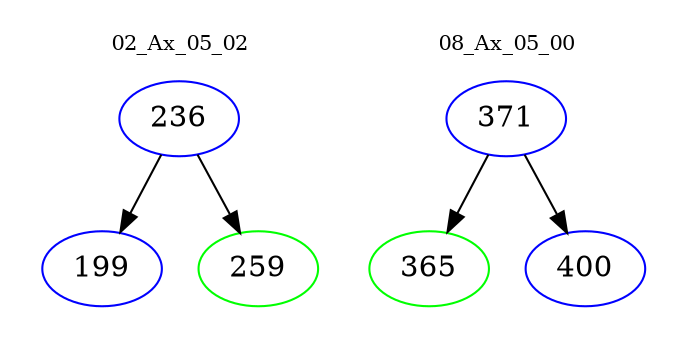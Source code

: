 digraph{
subgraph cluster_0 {
color = white
label = "02_Ax_05_02";
fontsize=10;
T0_236 [label="236", color="blue"]
T0_236 -> T0_199 [color="black"]
T0_199 [label="199", color="blue"]
T0_236 -> T0_259 [color="black"]
T0_259 [label="259", color="green"]
}
subgraph cluster_1 {
color = white
label = "08_Ax_05_00";
fontsize=10;
T1_371 [label="371", color="blue"]
T1_371 -> T1_365 [color="black"]
T1_365 [label="365", color="green"]
T1_371 -> T1_400 [color="black"]
T1_400 [label="400", color="blue"]
}
}
